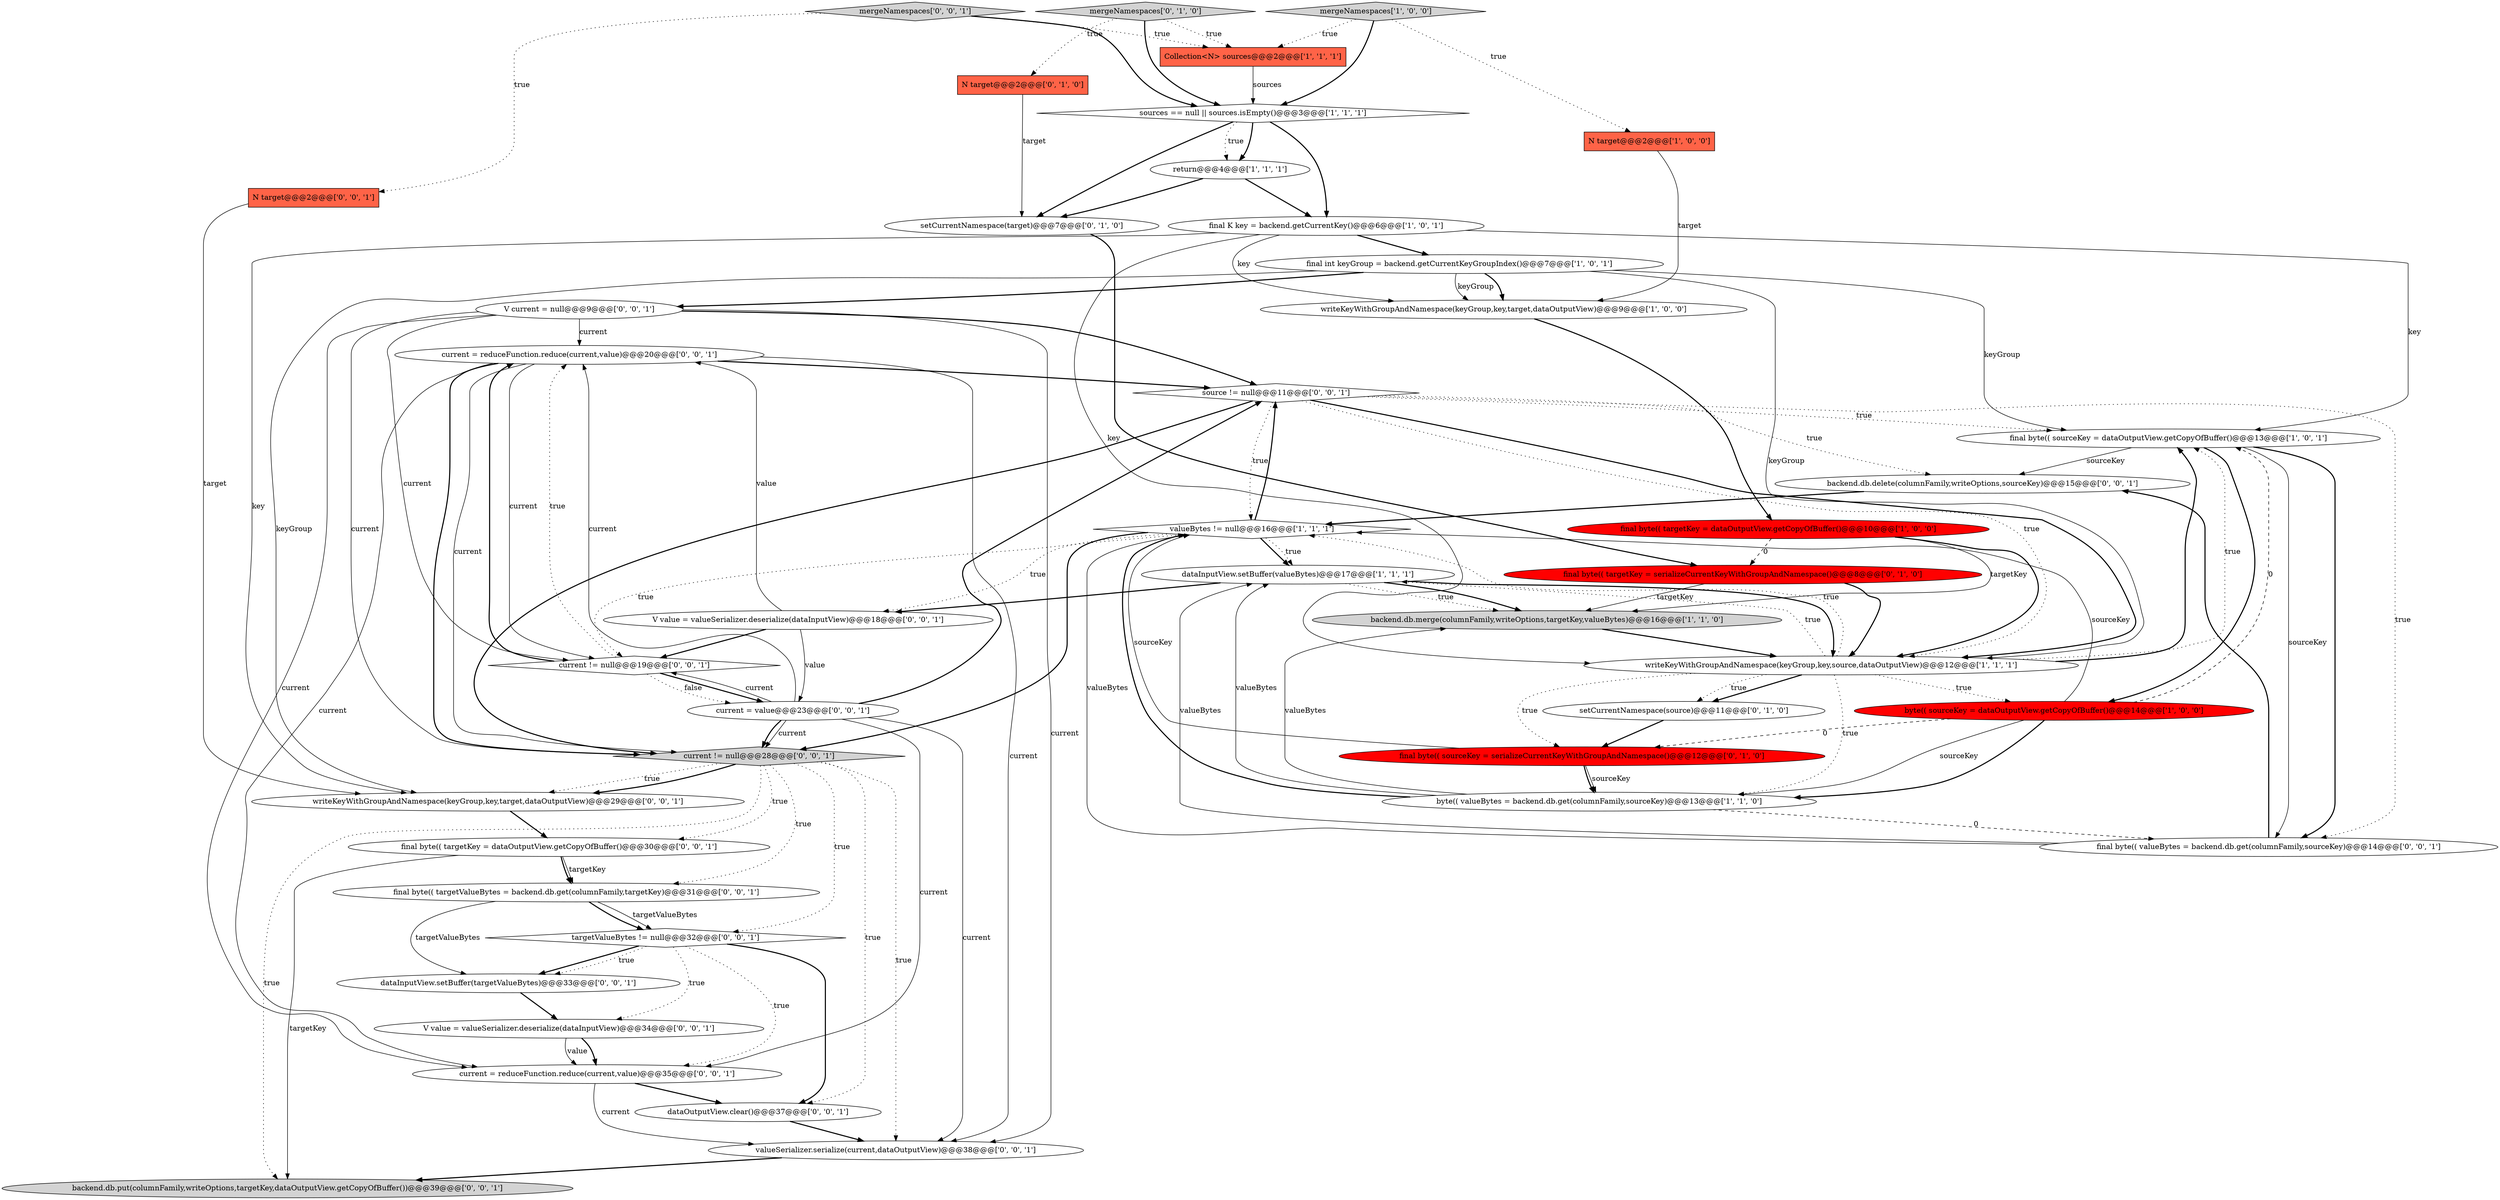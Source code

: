 digraph {
25 [style = filled, label = "current = reduceFunction.reduce(current,value)@@@20@@@['0', '0', '1']", fillcolor = white, shape = ellipse image = "AAA0AAABBB3BBB"];
0 [style = filled, label = "sources == null || sources.isEmpty()@@@3@@@['1', '1', '1']", fillcolor = white, shape = diamond image = "AAA0AAABBB1BBB"];
19 [style = filled, label = "final byte(( targetKey = serializeCurrentKeyWithGroupAndNamespace()@@@8@@@['0', '1', '0']", fillcolor = red, shape = ellipse image = "AAA1AAABBB2BBB"];
24 [style = filled, label = "writeKeyWithGroupAndNamespace(keyGroup,key,target,dataOutputView)@@@29@@@['0', '0', '1']", fillcolor = white, shape = ellipse image = "AAA0AAABBB3BBB"];
39 [style = filled, label = "V current = null@@@9@@@['0', '0', '1']", fillcolor = white, shape = ellipse image = "AAA0AAABBB3BBB"];
8 [style = filled, label = "final byte(( targetKey = dataOutputView.getCopyOfBuffer()@@@10@@@['1', '0', '0']", fillcolor = red, shape = ellipse image = "AAA1AAABBB1BBB"];
2 [style = filled, label = "backend.db.merge(columnFamily,writeOptions,targetKey,valueBytes)@@@16@@@['1', '1', '0']", fillcolor = lightgray, shape = ellipse image = "AAA0AAABBB1BBB"];
29 [style = filled, label = "source != null@@@11@@@['0', '0', '1']", fillcolor = white, shape = diamond image = "AAA0AAABBB3BBB"];
11 [style = filled, label = "final byte(( sourceKey = dataOutputView.getCopyOfBuffer()@@@13@@@['1', '0', '1']", fillcolor = white, shape = ellipse image = "AAA0AAABBB1BBB"];
37 [style = filled, label = "backend.db.put(columnFamily,writeOptions,targetKey,dataOutputView.getCopyOfBuffer())@@@39@@@['0', '0', '1']", fillcolor = lightgray, shape = ellipse image = "AAA0AAABBB3BBB"];
10 [style = filled, label = "writeKeyWithGroupAndNamespace(keyGroup,key,target,dataOutputView)@@@9@@@['1', '0', '0']", fillcolor = white, shape = ellipse image = "AAA0AAABBB1BBB"];
42 [style = filled, label = "final byte(( targetKey = dataOutputView.getCopyOfBuffer()@@@30@@@['0', '0', '1']", fillcolor = white, shape = ellipse image = "AAA0AAABBB3BBB"];
13 [style = filled, label = "mergeNamespaces['1', '0', '0']", fillcolor = lightgray, shape = diamond image = "AAA0AAABBB1BBB"];
12 [style = filled, label = "final K key = backend.getCurrentKey()@@@6@@@['1', '0', '1']", fillcolor = white, shape = ellipse image = "AAA0AAABBB1BBB"];
16 [style = filled, label = "setCurrentNamespace(target)@@@7@@@['0', '1', '0']", fillcolor = white, shape = ellipse image = "AAA0AAABBB2BBB"];
26 [style = filled, label = "final byte(( targetValueBytes = backend.db.get(columnFamily,targetKey)@@@31@@@['0', '0', '1']", fillcolor = white, shape = ellipse image = "AAA0AAABBB3BBB"];
41 [style = filled, label = "dataOutputView.clear()@@@37@@@['0', '0', '1']", fillcolor = white, shape = ellipse image = "AAA0AAABBB3BBB"];
30 [style = filled, label = "N target@@@2@@@['0', '0', '1']", fillcolor = tomato, shape = box image = "AAA0AAABBB3BBB"];
14 [style = filled, label = "valueBytes != null@@@16@@@['1', '1', '1']", fillcolor = white, shape = diamond image = "AAA0AAABBB1BBB"];
21 [style = filled, label = "N target@@@2@@@['0', '1', '0']", fillcolor = tomato, shape = box image = "AAA0AAABBB2BBB"];
22 [style = filled, label = "current != null@@@28@@@['0', '0', '1']", fillcolor = lightgray, shape = diamond image = "AAA0AAABBB3BBB"];
5 [style = filled, label = "byte(( valueBytes = backend.db.get(columnFamily,sourceKey)@@@13@@@['1', '1', '0']", fillcolor = white, shape = ellipse image = "AAA0AAABBB1BBB"];
27 [style = filled, label = "targetValueBytes != null@@@32@@@['0', '0', '1']", fillcolor = white, shape = diamond image = "AAA0AAABBB3BBB"];
40 [style = filled, label = "current = reduceFunction.reduce(current,value)@@@35@@@['0', '0', '1']", fillcolor = white, shape = ellipse image = "AAA0AAABBB3BBB"];
7 [style = filled, label = "Collection<N> sources@@@2@@@['1', '1', '1']", fillcolor = tomato, shape = box image = "AAA0AAABBB1BBB"];
15 [style = filled, label = "dataInputView.setBuffer(valueBytes)@@@17@@@['1', '1', '1']", fillcolor = white, shape = ellipse image = "AAA0AAABBB1BBB"];
23 [style = filled, label = "backend.db.delete(columnFamily,writeOptions,sourceKey)@@@15@@@['0', '0', '1']", fillcolor = white, shape = ellipse image = "AAA0AAABBB3BBB"];
33 [style = filled, label = "V value = valueSerializer.deserialize(dataInputView)@@@18@@@['0', '0', '1']", fillcolor = white, shape = ellipse image = "AAA0AAABBB3BBB"];
35 [style = filled, label = "V value = valueSerializer.deserialize(dataInputView)@@@34@@@['0', '0', '1']", fillcolor = white, shape = ellipse image = "AAA0AAABBB3BBB"];
1 [style = filled, label = "return@@@4@@@['1', '1', '1']", fillcolor = white, shape = ellipse image = "AAA0AAABBB1BBB"];
31 [style = filled, label = "final byte(( valueBytes = backend.db.get(columnFamily,sourceKey)@@@14@@@['0', '0', '1']", fillcolor = white, shape = ellipse image = "AAA0AAABBB3BBB"];
34 [style = filled, label = "current = value@@@23@@@['0', '0', '1']", fillcolor = white, shape = ellipse image = "AAA0AAABBB3BBB"];
18 [style = filled, label = "setCurrentNamespace(source)@@@11@@@['0', '1', '0']", fillcolor = white, shape = ellipse image = "AAA0AAABBB2BBB"];
20 [style = filled, label = "mergeNamespaces['0', '1', '0']", fillcolor = lightgray, shape = diamond image = "AAA0AAABBB2BBB"];
32 [style = filled, label = "valueSerializer.serialize(current,dataOutputView)@@@38@@@['0', '0', '1']", fillcolor = white, shape = ellipse image = "AAA0AAABBB3BBB"];
36 [style = filled, label = "mergeNamespaces['0', '0', '1']", fillcolor = lightgray, shape = diamond image = "AAA0AAABBB3BBB"];
38 [style = filled, label = "dataInputView.setBuffer(targetValueBytes)@@@33@@@['0', '0', '1']", fillcolor = white, shape = ellipse image = "AAA0AAABBB3BBB"];
4 [style = filled, label = "final int keyGroup = backend.getCurrentKeyGroupIndex()@@@7@@@['1', '0', '1']", fillcolor = white, shape = ellipse image = "AAA0AAABBB1BBB"];
9 [style = filled, label = "writeKeyWithGroupAndNamespace(keyGroup,key,source,dataOutputView)@@@12@@@['1', '1', '1']", fillcolor = white, shape = ellipse image = "AAA0AAABBB1BBB"];
3 [style = filled, label = "byte(( sourceKey = dataOutputView.getCopyOfBuffer()@@@14@@@['1', '0', '0']", fillcolor = red, shape = ellipse image = "AAA1AAABBB1BBB"];
6 [style = filled, label = "N target@@@2@@@['1', '0', '0']", fillcolor = tomato, shape = box image = "AAA0AAABBB1BBB"];
17 [style = filled, label = "final byte(( sourceKey = serializeCurrentKeyWithGroupAndNamespace()@@@12@@@['0', '1', '0']", fillcolor = red, shape = ellipse image = "AAA1AAABBB2BBB"];
28 [style = filled, label = "current != null@@@19@@@['0', '0', '1']", fillcolor = white, shape = diamond image = "AAA0AAABBB3BBB"];
29->9 [style = dotted, label="true"];
42->37 [style = solid, label="targetKey"];
27->38 [style = bold, label=""];
32->37 [style = bold, label=""];
9->11 [style = bold, label=""];
25->22 [style = bold, label=""];
28->25 [style = dotted, label="true"];
20->0 [style = bold, label=""];
31->15 [style = solid, label="valueBytes"];
30->24 [style = solid, label="target"];
39->28 [style = solid, label="current"];
29->23 [style = dotted, label="true"];
5->15 [style = solid, label="valueBytes"];
25->29 [style = bold, label=""];
4->9 [style = solid, label="keyGroup"];
39->40 [style = solid, label="current"];
17->5 [style = solid, label="sourceKey"];
3->5 [style = bold, label=""];
36->0 [style = bold, label=""];
10->8 [style = bold, label=""];
19->9 [style = bold, label=""];
29->14 [style = dotted, label="true"];
22->42 [style = dotted, label="true"];
19->2 [style = solid, label="targetKey"];
1->12 [style = bold, label=""];
28->25 [style = bold, label=""];
9->15 [style = dotted, label="true"];
27->35 [style = dotted, label="true"];
39->29 [style = bold, label=""];
13->6 [style = dotted, label="true"];
17->5 [style = bold, label=""];
41->32 [style = bold, label=""];
31->14 [style = solid, label="valueBytes"];
15->2 [style = dotted, label="true"];
33->28 [style = bold, label=""];
14->22 [style = bold, label=""];
11->31 [style = solid, label="sourceKey"];
34->40 [style = solid, label="current"];
12->9 [style = solid, label="key"];
13->7 [style = dotted, label="true"];
22->24 [style = dotted, label="true"];
2->9 [style = bold, label=""];
16->19 [style = bold, label=""];
26->38 [style = solid, label="targetValueBytes"];
23->14 [style = bold, label=""];
25->32 [style = solid, label="current"];
25->28 [style = solid, label="current"];
35->40 [style = bold, label=""];
36->7 [style = dotted, label="true"];
26->27 [style = bold, label=""];
35->40 [style = solid, label="value"];
15->9 [style = bold, label=""];
1->16 [style = bold, label=""];
8->2 [style = solid, label="targetKey"];
39->25 [style = solid, label="current"];
14->15 [style = bold, label=""];
11->23 [style = solid, label="sourceKey"];
22->32 [style = dotted, label="true"];
3->5 [style = solid, label="sourceKey"];
38->35 [style = bold, label=""];
39->32 [style = solid, label="current"];
9->3 [style = dotted, label="true"];
21->16 [style = solid, label="target"];
4->24 [style = solid, label="keyGroup"];
13->0 [style = bold, label=""];
15->33 [style = bold, label=""];
4->10 [style = bold, label=""];
27->40 [style = dotted, label="true"];
34->29 [style = bold, label=""];
0->16 [style = bold, label=""];
4->39 [style = bold, label=""];
9->11 [style = dotted, label="true"];
0->12 [style = bold, label=""];
22->37 [style = dotted, label="true"];
27->38 [style = dotted, label="true"];
5->2 [style = solid, label="valueBytes"];
12->10 [style = solid, label="key"];
20->7 [style = dotted, label="true"];
39->22 [style = solid, label="current"];
40->32 [style = solid, label="current"];
11->31 [style = bold, label=""];
9->18 [style = bold, label=""];
22->26 [style = dotted, label="true"];
14->28 [style = dotted, label="true"];
11->3 [style = bold, label=""];
33->34 [style = solid, label="value"];
22->41 [style = dotted, label="true"];
0->1 [style = bold, label=""];
22->27 [style = dotted, label="true"];
14->29 [style = bold, label=""];
5->31 [style = dashed, label="0"];
12->11 [style = solid, label="key"];
25->40 [style = solid, label="current"];
4->10 [style = solid, label="keyGroup"];
34->32 [style = solid, label="current"];
36->30 [style = dotted, label="true"];
29->11 [style = dotted, label="true"];
0->1 [style = dotted, label="true"];
25->22 [style = solid, label="current"];
9->5 [style = dotted, label="true"];
24->42 [style = bold, label=""];
8->19 [style = dashed, label="0"];
42->26 [style = bold, label=""];
17->14 [style = solid, label="sourceKey"];
15->2 [style = bold, label=""];
6->10 [style = solid, label="target"];
33->25 [style = solid, label="value"];
31->23 [style = bold, label=""];
14->33 [style = dotted, label="true"];
3->17 [style = dashed, label="0"];
3->14 [style = solid, label="sourceKey"];
28->34 [style = bold, label=""];
9->17 [style = dotted, label="true"];
28->34 [style = dotted, label="false"];
29->9 [style = bold, label=""];
18->17 [style = bold, label=""];
34->22 [style = solid, label="current"];
20->21 [style = dotted, label="true"];
5->14 [style = bold, label=""];
42->26 [style = solid, label="targetKey"];
9->14 [style = dotted, label="true"];
34->28 [style = solid, label="current"];
34->22 [style = bold, label=""];
12->24 [style = solid, label="key"];
14->15 [style = dotted, label="true"];
26->27 [style = solid, label="targetValueBytes"];
12->4 [style = bold, label=""];
34->25 [style = solid, label="current"];
27->41 [style = bold, label=""];
40->41 [style = bold, label=""];
8->9 [style = bold, label=""];
9->18 [style = dotted, label="true"];
4->11 [style = solid, label="keyGroup"];
29->22 [style = bold, label=""];
22->24 [style = bold, label=""];
7->0 [style = solid, label="sources"];
3->11 [style = dashed, label="0"];
29->31 [style = dotted, label="true"];
}

